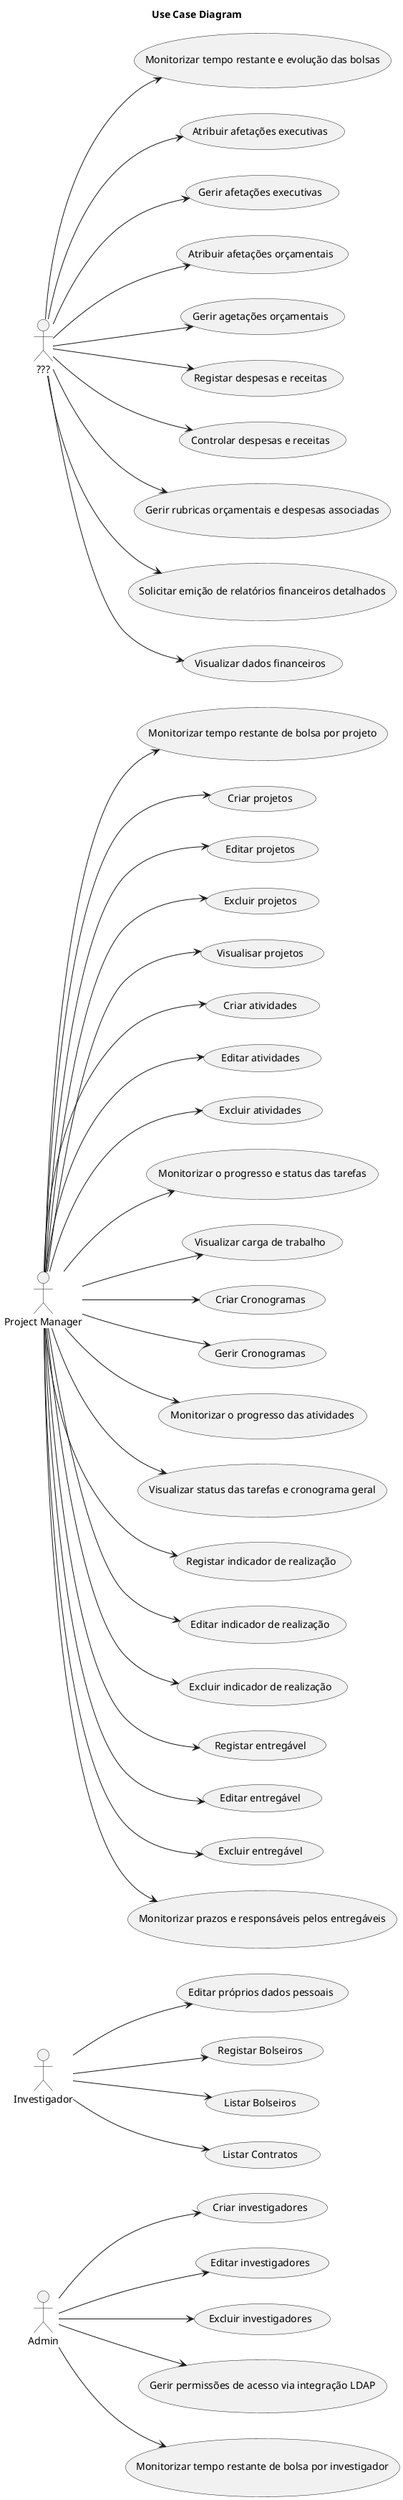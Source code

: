 @startuml Use Case Diagram

skinparam packageStyle rectangle


title Use Case Diagram
left to right direction

actor "Admin" as Admin
actor "Investigador" as Inv
actor "Project Manager" as PM
actor "???" as Unknown

'* Gestão de Investigadores e Recursos Humanos
usecase "Criar investigadores" as CreateInv
usecase "Editar investigadores" as EditInv
usecase "Excluir investigadores" as ExcInv
usecase "Gerir permissões de acesso via integração LDAP" as GerAcesso
usecase "Editar próprios dados pessoais" as EditDados
usecase "Registar Bolseiros" as RegBol 
usecase "Listar Bolseiros" as LisBol
usecase "Listar Contratos" as LisCon
usecase "Monitorizar tempo restante de bolsa por projeto" as MTRBP
usecase "Monitorizar tempo restante de bolsa por investigador" as MTRBI
usecase "Monitorizar tempo restante e evolução das bolsas" as MTREB


Admin --> CreateInv
Admin --> EditInv
Admin --> ExcInv
Admin --> GerAcesso
Inv --> EditDados
Inv --> RegBol
Inv --> LisBol
Inv --> LisCon
PM --> MTRBP
Admin --> MTRBI 
'TODO confirmar com o prof
Unknown --> MTREB

'* Gestão de Projetos
usecase "Criar projetos" as CreateProj
usecase "Editar projetos" as EditProj
usecase "Excluir projetos" as ExcProj
usecase "Visualisar projetos" as ListProj

PM --> CreateProj
PM --> EditProj
PM --> ExcProj
PM --> ListProj

'* Gestão de Atividades e Tarefas
usecase "Criar atividades" as CreateAct
usecase "Editar atividades" as EditAct
usecase "Excluir atividades" as ExcAct
usecase "Atribuir afetações executivas" as AAE
usecase "Gerir afetações executivas" as GAE
usecase "Atribuir afetações orçamentais" as AAO
usecase "Gerir agetações orçamentais" as GAO
usecase "Monitorizar o progresso e status das tarefas" as MPST
usecase "Visualizar carga de trabalho" as VCT

PM --> CreateAct
PM --> EditAct
PM --> ExcAct
Unknown --> AAE
Unknown --> GAE
Unknown --> AAO
Unknown --> GAO
PM --> MPST
PM --> VCT

'* Gestão Orçamental e Financeira
usecase "Registar despesas e receitas" as RDR
usecase "Controlar despesas e receitas" as CDR
usecase "Gerir rubricas orçamentais e despesas associadas" as GRODA
usecase "Solicitar emição de relatórios financeiros detalhados" as SERFD
usecase "Visualizar dados financeiros" as VDF

'? quem faz isto?
Unknown --> RDR
Unknown --> CDR 
Unknown --> GRODA
Unknown --> SERFD
Unknown --> VDF

'* Gestão de Cronogramas
usecase "Criar Cronogramas" as CC
usecase "Gerir Cronogramas" as GC
usecase "Monitorizar o progresso das atividades" as MPA
usecase "Visualizar status das tarefas e cronograma geral" as VSTCG

PM --> CC
PM --> GC
PM --> MPA
PM --> VSTCG

'* Gestão de Indicadores e Entregáveis
usecase "Registar indicador de realização" as RIR
usecase "Editar indicador de realização" as EdIR
usecase "Excluir indicador de realização" as ExIR
usecase "Registar entregável" as RE
usecase "Editar entregável" as EdE
usecase "Excluir entregável" as ExE
usecase "Monitorizar prazos e responsáveis pelos entregáveis" as MPRPE

PM --> RIR
PM --> EdIR
PM --> ExIR
PM --> RE
PM --> EdE
PM --> ExE
PM --> MPRPE

@enduml